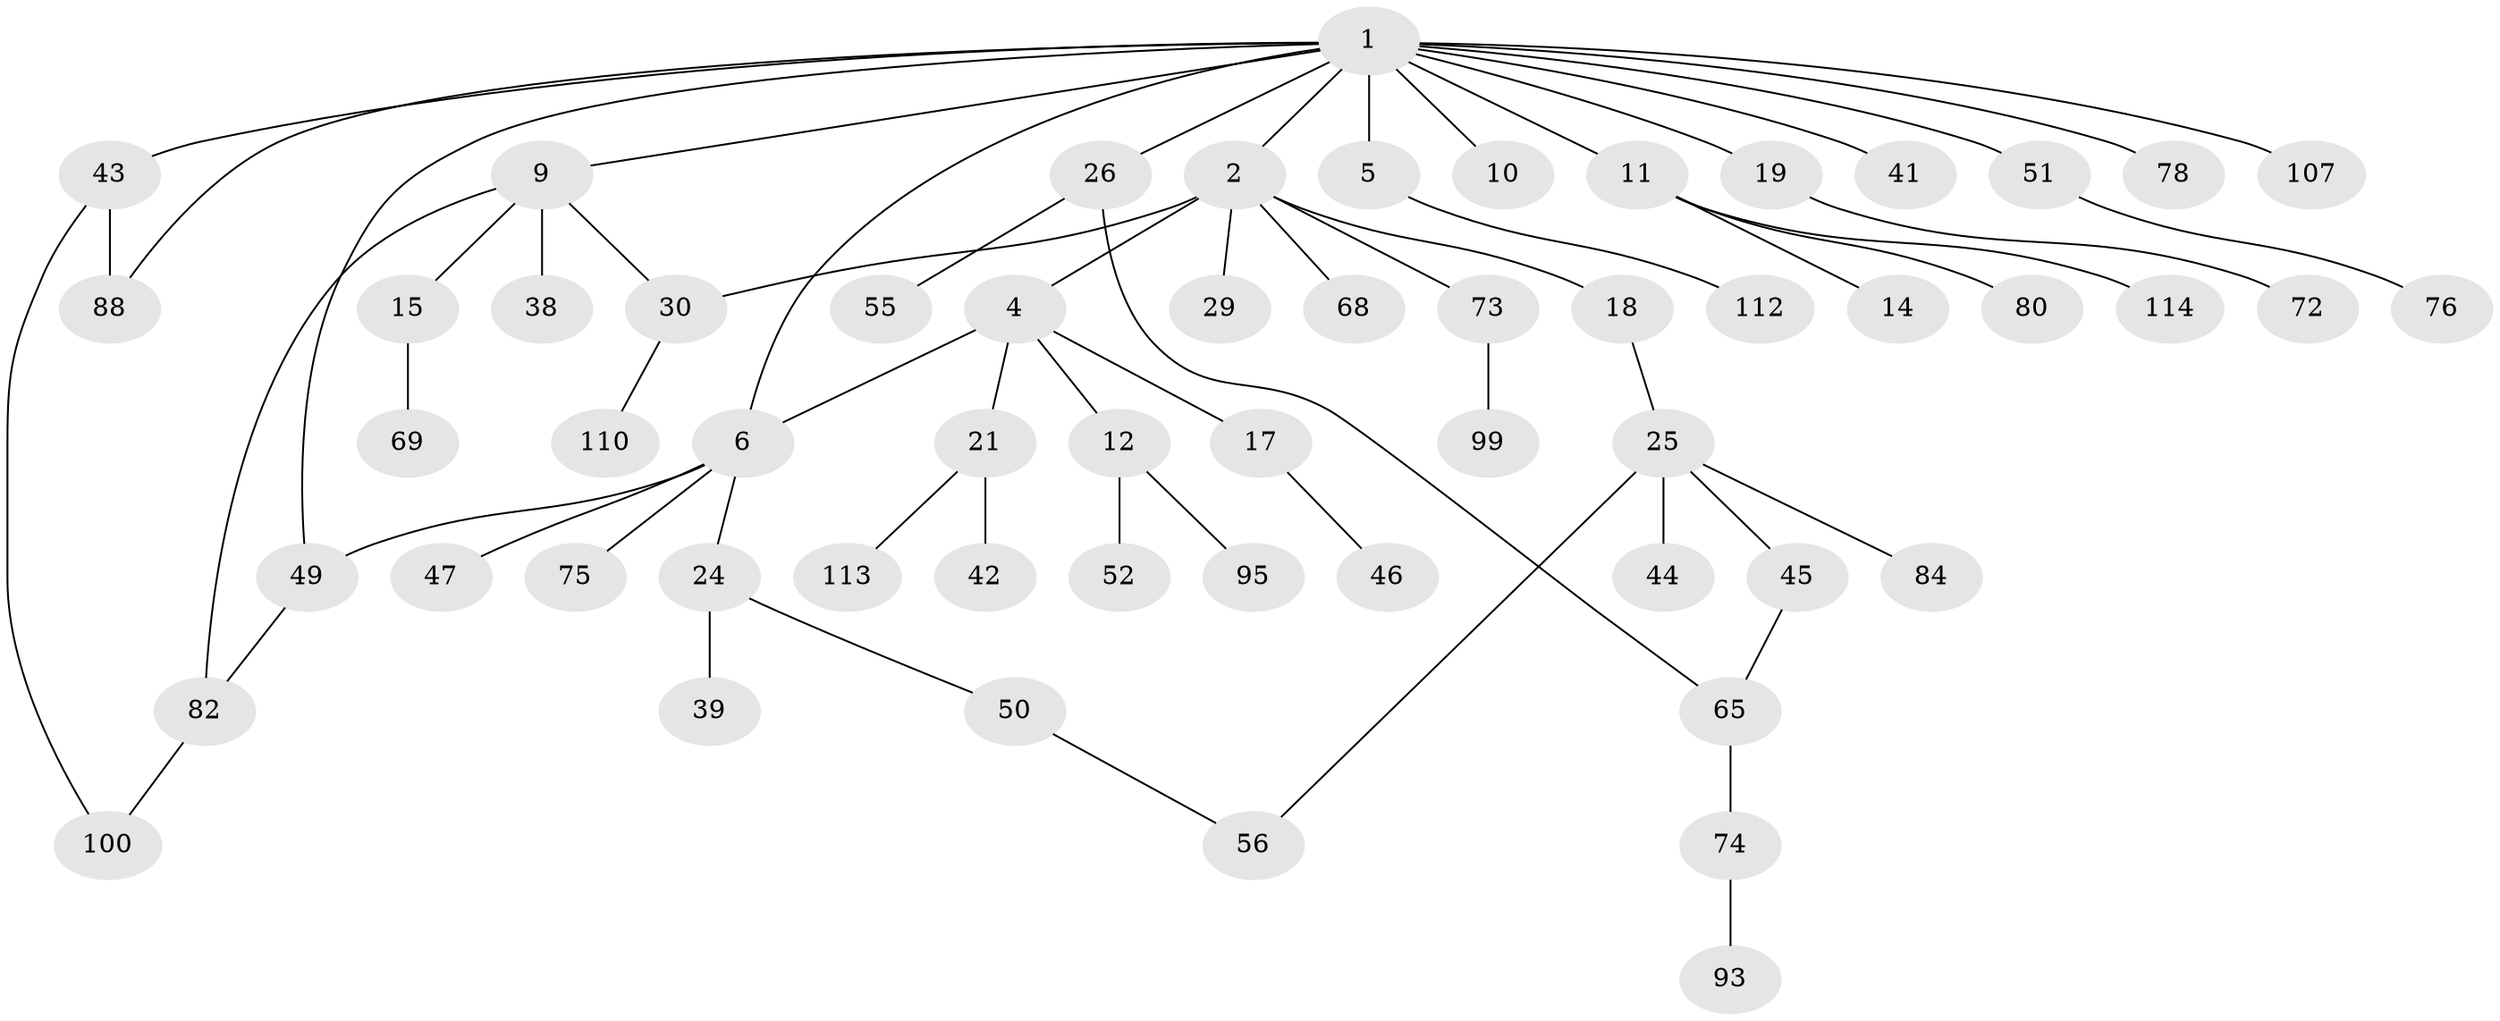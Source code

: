 // original degree distribution, {5: 0.043859649122807015, 7: 0.008771929824561403, 9: 0.008771929824561403, 3: 0.18421052631578946, 4: 0.07894736842105263, 2: 0.2719298245614035, 1: 0.40350877192982454}
// Generated by graph-tools (version 1.1) at 2025/13/03/09/25 04:13:23]
// undirected, 57 vertices, 64 edges
graph export_dot {
graph [start="1"]
  node [color=gray90,style=filled];
  1 [super="+3"];
  2;
  4 [super="+7+36"];
  5 [super="+97"];
  6 [super="+22+90+27"];
  9 [super="+96+20"];
  10 [super="+53"];
  11 [super="+40"];
  12 [super="+85"];
  14 [super="+111"];
  15 [super="+67+28+62"];
  17 [super="+91+32+37"];
  18;
  19;
  21 [super="+83"];
  24;
  25 [super="+34+31"];
  26;
  29 [super="+87"];
  30 [super="+92"];
  38 [super="+98"];
  39;
  41;
  42;
  43;
  44;
  45;
  46 [super="+59"];
  47;
  49 [super="+89"];
  50;
  51 [super="+60+57"];
  52;
  55;
  56 [super="+103"];
  65 [super="+79+66"];
  68;
  69 [super="+71"];
  72;
  73 [super="+94"];
  74;
  75;
  76;
  78 [super="+104"];
  80;
  82 [super="+102"];
  84;
  88 [super="+101"];
  93;
  95;
  99;
  100;
  107;
  110;
  112;
  113;
  114;
  1 -- 2;
  1 -- 19;
  1 -- 51;
  1 -- 107;
  1 -- 5;
  1 -- 6 [weight=2];
  1 -- 9;
  1 -- 10;
  1 -- 11 [weight=2];
  1 -- 43;
  1 -- 41;
  1 -- 78;
  1 -- 49;
  1 -- 88;
  1 -- 26;
  2 -- 4;
  2 -- 18;
  2 -- 29;
  2 -- 30;
  2 -- 68;
  2 -- 73;
  4 -- 6;
  4 -- 21;
  4 -- 17;
  4 -- 12;
  5 -- 112;
  6 -- 24;
  6 -- 49;
  6 -- 75;
  6 -- 47;
  9 -- 15;
  9 -- 82;
  9 -- 38;
  9 -- 30;
  11 -- 14;
  11 -- 80;
  11 -- 114;
  12 -- 52;
  12 -- 95;
  15 -- 69;
  17 -- 46;
  18 -- 25;
  19 -- 72;
  21 -- 42;
  21 -- 113;
  24 -- 39;
  24 -- 50;
  25 -- 45;
  25 -- 56;
  25 -- 84;
  25 -- 44;
  26 -- 55;
  26 -- 65;
  30 -- 110;
  43 -- 88;
  43 -- 100;
  45 -- 65;
  49 -- 82;
  50 -- 56;
  51 -- 76;
  65 -- 74;
  73 -- 99;
  74 -- 93;
  82 -- 100;
}
